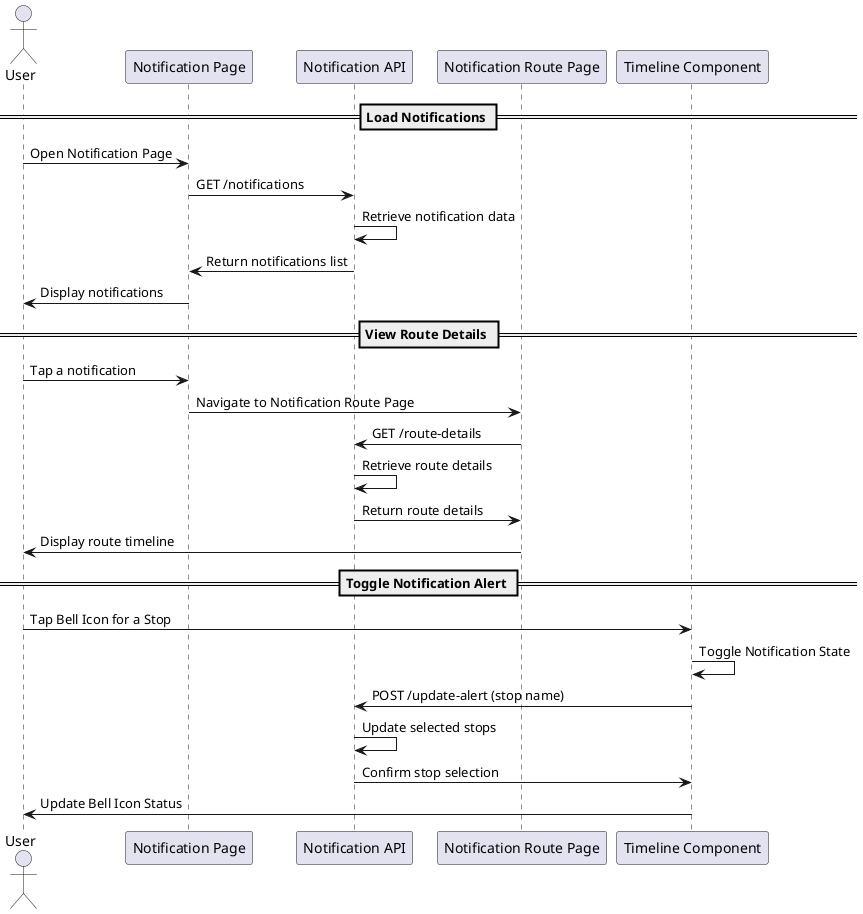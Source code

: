 @startuml notification_route_page

actor User
participant "Notification Page" as UI
participant "Notification API" as API
participant "Notification Route Page" as RouteUI
participant "Timeline Component" as Timeline

== Load Notifications ==
User -> UI: Open Notification Page
UI -> API: GET /notifications
API -> API: Retrieve notification data
API -> UI: Return notifications list
UI -> User: Display notifications

== View Route Details ==
User -> UI: Tap a notification
UI -> RouteUI: Navigate to Notification Route Page
RouteUI -> API: GET /route-details
API -> API: Retrieve route details
API -> RouteUI: Return route details
RouteUI -> User: Display route timeline

== Toggle Notification Alert ==
User -> Timeline: Tap Bell Icon for a Stop
Timeline -> Timeline: Toggle Notification State
Timeline -> API: POST /update-alert (stop name)
API -> API: Update selected stops
API -> Timeline: Confirm stop selection
Timeline -> User: Update Bell Icon Status

@enduml